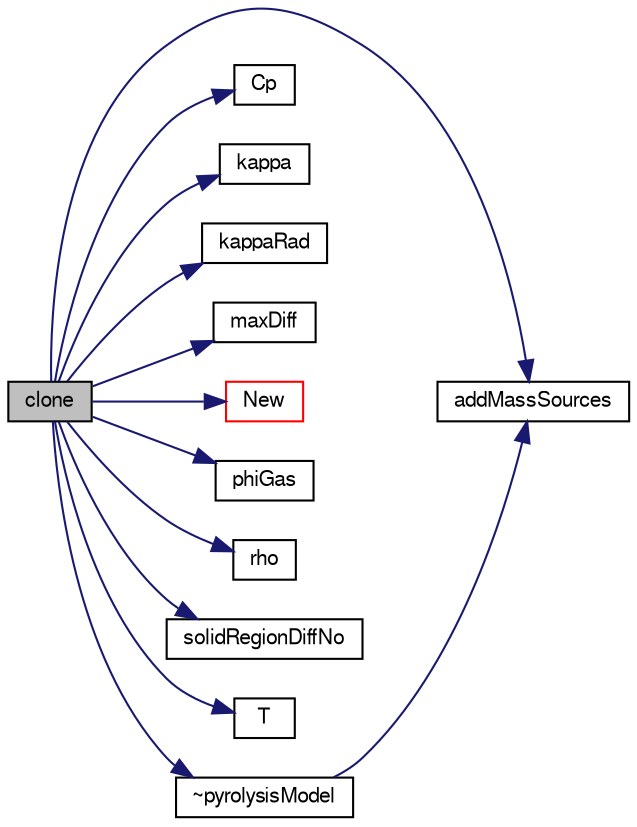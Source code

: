 digraph "clone"
{
  bgcolor="transparent";
  edge [fontname="FreeSans",fontsize="10",labelfontname="FreeSans",labelfontsize="10"];
  node [fontname="FreeSans",fontsize="10",shape=record];
  rankdir="LR";
  Node202 [label="clone",height=0.2,width=0.4,color="black", fillcolor="grey75", style="filled", fontcolor="black"];
  Node202 -> Node203 [color="midnightblue",fontsize="10",style="solid",fontname="FreeSans"];
  Node203 [label="addMassSources",height=0.2,width=0.4,color="black",URL="$a28970.html#a4b9fdb2b2a5f606578958615a72d1b9b",tooltip="External hook to add mass to the primary region. "];
  Node202 -> Node204 [color="midnightblue",fontsize="10",style="solid",fontname="FreeSans"];
  Node204 [label="Cp",height=0.2,width=0.4,color="black",URL="$a28970.html#aa714ecb7da5611929ceced503275bee3",tooltip="Return specific heat capacity [J/kg/K]. "];
  Node202 -> Node205 [color="midnightblue",fontsize="10",style="solid",fontname="FreeSans"];
  Node205 [label="kappa",height=0.2,width=0.4,color="black",URL="$a28970.html#a378a5c7f7107141d670b1e03e09ea6ca",tooltip="Return the region thermal conductivity [W/m/k]. "];
  Node202 -> Node206 [color="midnightblue",fontsize="10",style="solid",fontname="FreeSans"];
  Node206 [label="kappaRad",height=0.2,width=0.4,color="black",URL="$a28970.html#a76594f6f45bc6e99587438389ae34110",tooltip="Return the region absorptivity [1/m]. "];
  Node202 -> Node207 [color="midnightblue",fontsize="10",style="solid",fontname="FreeSans"];
  Node207 [label="maxDiff",height=0.2,width=0.4,color="black",URL="$a28970.html#ade114837eae81058c0bd12b3fc441119",tooltip="Return max diffusivity allowed in the solid. "];
  Node202 -> Node208 [color="midnightblue",fontsize="10",style="solid",fontname="FreeSans"];
  Node208 [label="New",height=0.2,width=0.4,color="red",URL="$a28970.html#af7041645244db3ff80a239c9aa85b803",tooltip="Return a reference to the selected pyrolysis model. "];
  Node202 -> Node513 [color="midnightblue",fontsize="10",style="solid",fontname="FreeSans"];
  Node513 [label="phiGas",height=0.2,width=0.4,color="black",URL="$a28970.html#a8a5062f7b770ead52e257331af926e7f",tooltip="Return the total gas mass flux to primary region [kg/m2/s]. "];
  Node202 -> Node514 [color="midnightblue",fontsize="10",style="solid",fontname="FreeSans"];
  Node514 [label="rho",height=0.2,width=0.4,color="black",URL="$a28970.html#ae7a11ba77c4afb838e27cae5fef67695",tooltip="Return density [kg/m3]. "];
  Node202 -> Node515 [color="midnightblue",fontsize="10",style="solid",fontname="FreeSans"];
  Node515 [label="solidRegionDiffNo",height=0.2,width=0.4,color="black",URL="$a28970.html#a13b515b67177488efbd8bb27dd569939",tooltip="Mean diffusion number of the solid region. "];
  Node202 -> Node516 [color="midnightblue",fontsize="10",style="solid",fontname="FreeSans"];
  Node516 [label="T",height=0.2,width=0.4,color="black",URL="$a28970.html#a85a27947f75add23d9b9cf5838b5b888",tooltip="Return const temperature [K]. "];
  Node202 -> Node517 [color="midnightblue",fontsize="10",style="solid",fontname="FreeSans"];
  Node517 [label="~pyrolysisModel",height=0.2,width=0.4,color="black",URL="$a28970.html#a334f44cdab606018bba72b29f312c570",tooltip="Destructor. "];
  Node517 -> Node203 [color="midnightblue",fontsize="10",style="solid",fontname="FreeSans"];
}

